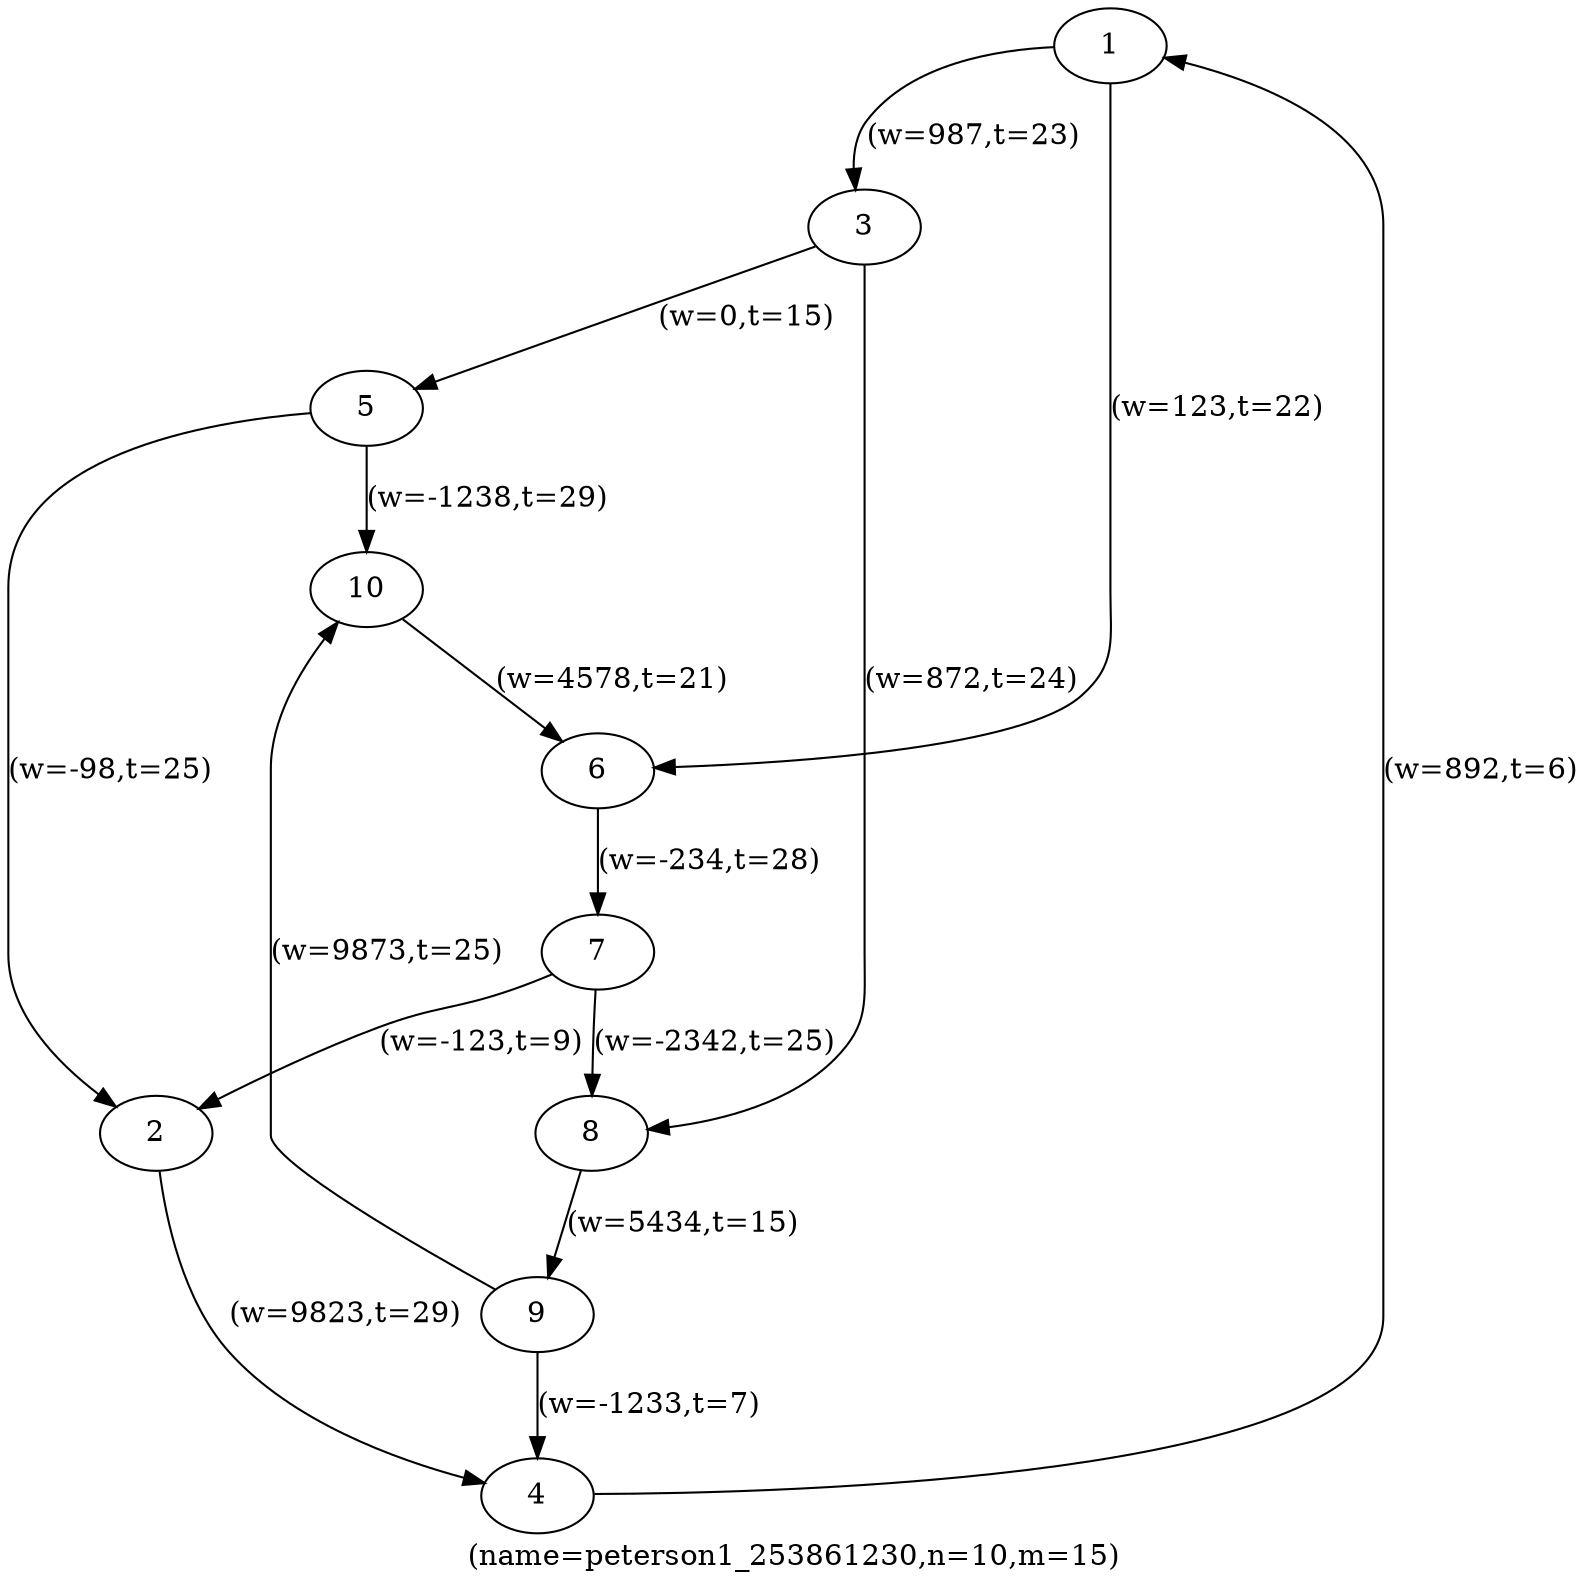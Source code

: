 digraph peterson1_253861230 {
label="(name=peterson1_253861230,n=10,m=15)";
	1 -> 3 [label="(w=987,t=23)"];
	3 -> 5 [label="(w=0,t=15)"];
	5 -> 2 [label="(w=-98,t=25)"];
	2 -> 4 [label="(w=9823,t=29)"];
	4 -> 1 [label="(w=892,t=6)"];
	1 -> 6 [label="(w=123,t=22)"];
	7 -> 2 [label="(w=-123,t=9)"];
	3 -> 8 [label="(w=872,t=24)"];
	9 -> 4 [label="(w=-1233,t=7)"];
	5 -> 10 [label="(w=-1238,t=29)"];
	6 -> 7 [label="(w=-234,t=28)"];
	7 -> 8 [label="(w=-2342,t=25)"];
	8 -> 9 [label="(w=5434,t=15)"];
	9 -> 10 [label="(w=9873,t=25)"];
	10 -> 6 [label="(w=4578,t=21)"];
6 [label="6"];
3 [label="3"];
7 [label="7"];
9 [label="9"];
2 [label="2"];
8 [label="8"];
1 [label="1"];
4 [label="4"];
10 [label="10"];
5 [label="5"];
}
